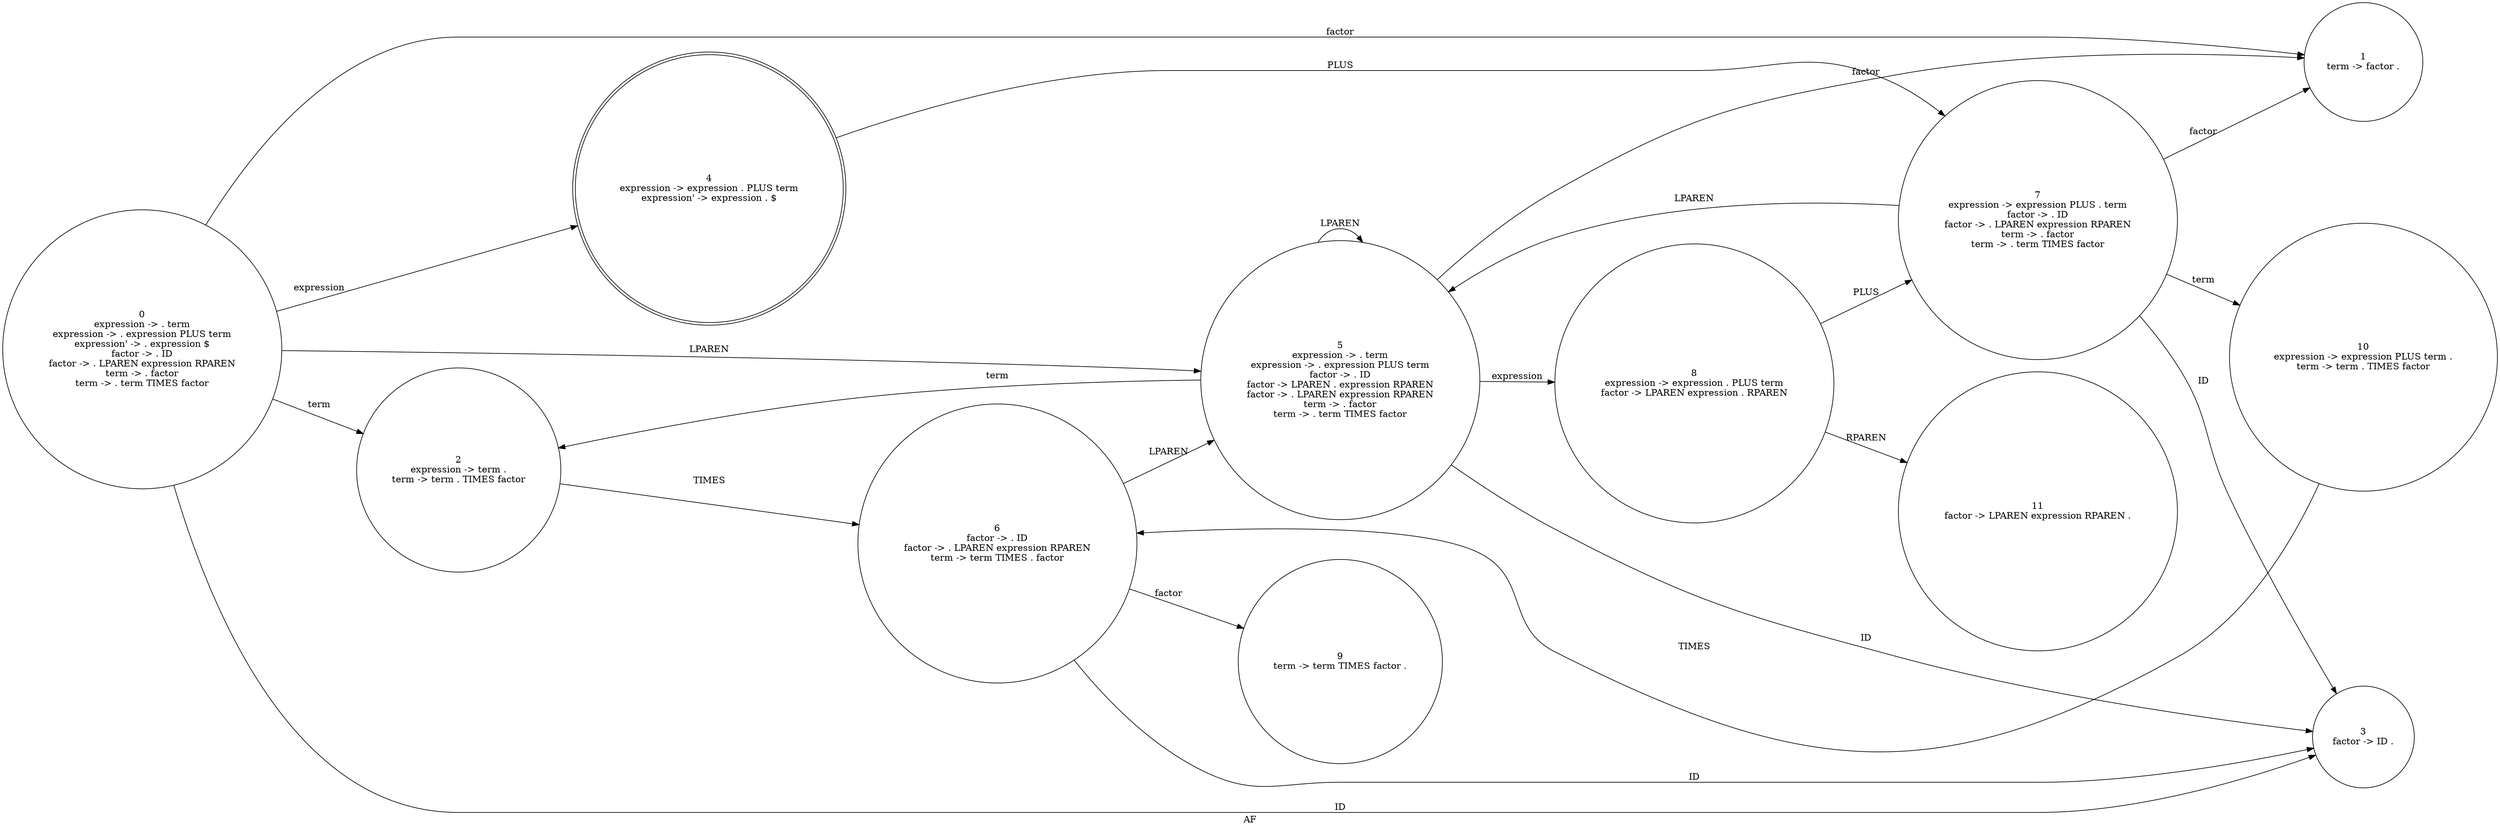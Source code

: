 // LR0
digraph {
	rankdir=LR
	label=AF
	0 [label="0
expression -> . term
expression -> . expression PLUS term
expression' -> . expression $
factor -> . ID
factor -> . LPAREN expression RPAREN
term -> . factor
term -> . term TIMES factor" shape=circle]
	1 [label="1
term -> factor ." shape=circle]
	0 -> 1 [label=factor]
	2 [label="2
expression -> term .
term -> term . TIMES factor" shape=circle]
	6 [label="6
factor -> . ID
factor -> . LPAREN expression RPAREN
term -> term TIMES . factor" shape=circle]
	9 [label="9
term -> term TIMES factor ." shape=circle]
	6 -> 9 [label=factor]
	3 [label="3
factor -> ID ." shape=circle]
	6 -> 3 [label=ID]
	5 [label="5
expression -> . term
expression -> . expression PLUS term
factor -> . ID
factor -> LPAREN . expression RPAREN
factor -> . LPAREN expression RPAREN
term -> . factor
term -> . term TIMES factor" shape=circle]
	5 -> 1 [label=factor]
	5 -> 2 [label=term]
	5 -> 3 [label=ID]
	8 [label="8
expression -> expression . PLUS term
factor -> LPAREN expression . RPAREN" shape=circle]
	11 [label="11
factor -> LPAREN expression RPAREN ." shape=circle]
	8 -> 11 [label=RPAREN]
	7 [label="7
expression -> expression PLUS . term
factor -> . ID
factor -> . LPAREN expression RPAREN
term -> . factor
term -> . term TIMES factor" shape=circle]
	7 -> 1 [label=factor]
	10 [label="10
expression -> expression PLUS term .
term -> term . TIMES factor" shape=circle]
	10 -> 6 [label=TIMES]
	7 -> 10 [label=term]
	7 -> 3 [label=ID]
	7 -> 5 [label=LPAREN]
	8 -> 7 [label=PLUS]
	5 -> 8 [label=expression]
	5 -> 5 [label=LPAREN]
	6 -> 5 [label=LPAREN]
	2 -> 6 [label=TIMES]
	0 -> 2 [label=term]
	0 -> 3 [label=ID]
	4 [label="4
expression -> expression . PLUS term
expression' -> expression . $" shape=doublecircle]
	4 -> 7 [label=PLUS]
	0 -> 4 [label=expression]
	0 -> 5 [label=LPAREN]
}
